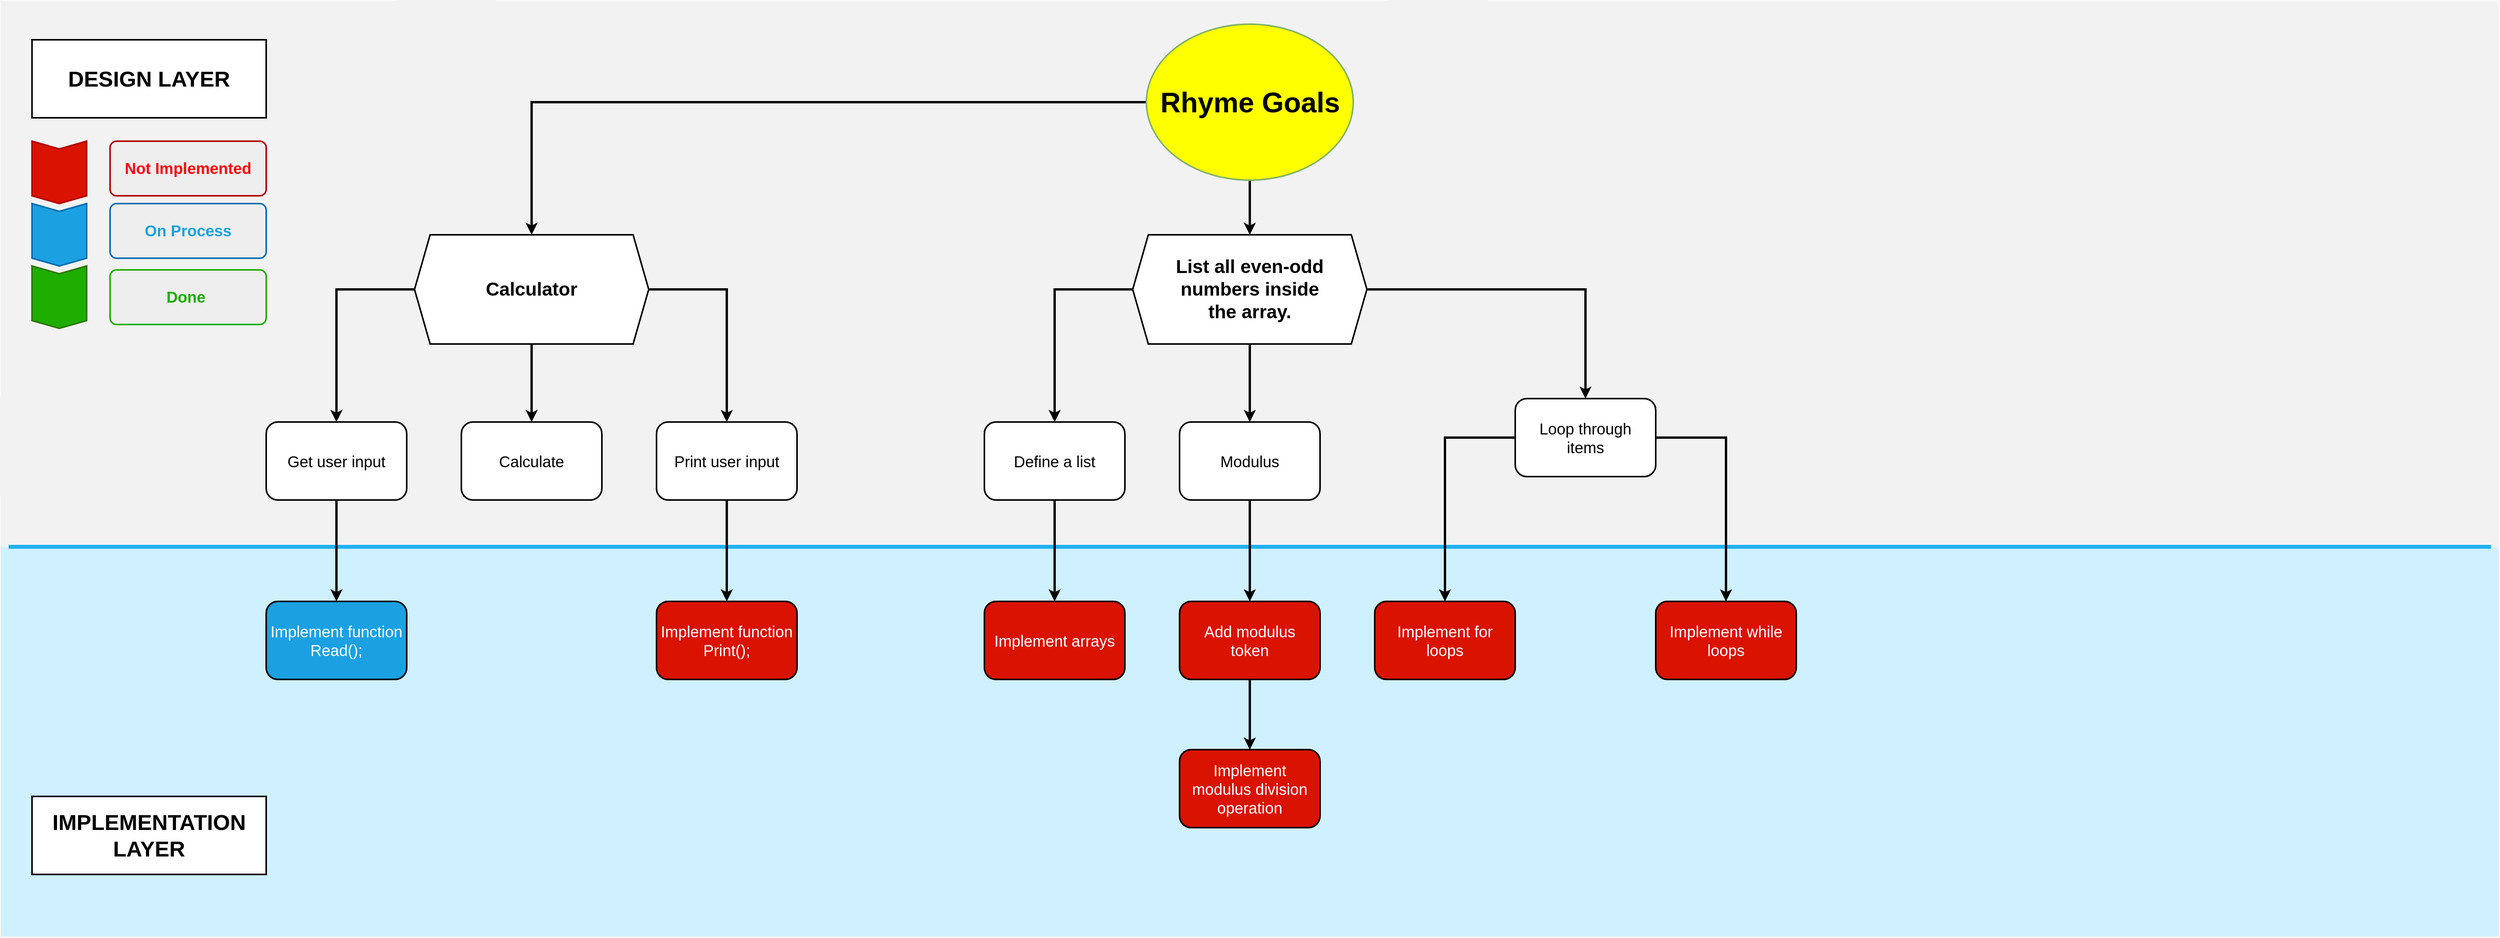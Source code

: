 <mxfile version="22.1.4" type="device">
  <diagram name="Page-1" id="fLryb7YwRjwr9mHQGC_q">
    <mxGraphModel dx="3585" dy="1980" grid="1" gridSize="10" guides="1" tooltips="1" connect="1" arrows="1" fold="1" page="1" pageScale="1" pageWidth="1600" pageHeight="1200" math="0" shadow="0">
      <root>
        <mxCell id="0" />
        <mxCell id="1" parent="0" />
        <mxCell id="2kQsTeD86SczvyppOfnW-90" value="" style="rounded=0;whiteSpace=wrap;html=1;movable=0;resizable=0;rotatable=0;deletable=0;editable=0;locked=1;connectable=0;fillColor=#f2f2f2;strokeColor=#F5F5F5;" vertex="1" parent="1">
          <mxGeometry width="3200" height="700" as="geometry" />
        </mxCell>
        <mxCell id="2kQsTeD86SczvyppOfnW-80" value="" style="rounded=0;whiteSpace=wrap;html=1;fillColor=#CFF0FF;strokeColor=#EFEFEF;movable=0;resizable=0;rotatable=0;deletable=0;editable=0;locked=1;connectable=0;" vertex="1" parent="1">
          <mxGeometry y="700" width="3200" height="500" as="geometry" />
        </mxCell>
        <mxCell id="2kQsTeD86SczvyppOfnW-162" value="" style="endArrow=none;html=1;rounded=0;labelBackgroundColor=default;strokeColor=#1FB1EF;strokeWidth=5;align=center;verticalAlign=middle;fontFamily=Helvetica;fontSize=12;fontColor=default;shape=connector;" edge="1" parent="1">
          <mxGeometry width="50" height="50" relative="1" as="geometry">
            <mxPoint x="10" y="700" as="sourcePoint" />
            <mxPoint x="3190" y="700" as="targetPoint" />
          </mxGeometry>
        </mxCell>
        <mxCell id="2kQsTeD86SczvyppOfnW-79" style="edgeStyle=orthogonalEdgeStyle;rounded=0;orthogonalLoop=1;jettySize=auto;html=1;strokeWidth=3;" edge="1" parent="1" source="2kQsTeD86SczvyppOfnW-67" target="2kQsTeD86SczvyppOfnW-78">
          <mxGeometry relative="1" as="geometry" />
        </mxCell>
        <mxCell id="2kQsTeD86SczvyppOfnW-67" value="&lt;font style=&quot;font-size: 20px;&quot;&gt;Get user input&lt;/font&gt;" style="rounded=1;whiteSpace=wrap;html=1;strokeWidth=2;" vertex="1" parent="1">
          <mxGeometry x="340" y="540" width="180" height="100" as="geometry" />
        </mxCell>
        <mxCell id="2kQsTeD86SczvyppOfnW-93" style="edgeStyle=orthogonalEdgeStyle;rounded=0;orthogonalLoop=1;jettySize=auto;html=1;entryX=0.5;entryY=0;entryDx=0;entryDy=0;strokeWidth=3;" edge="1" parent="1" source="2kQsTeD86SczvyppOfnW-69" target="2kQsTeD86SczvyppOfnW-70">
          <mxGeometry relative="1" as="geometry" />
        </mxCell>
        <mxCell id="2kQsTeD86SczvyppOfnW-115" style="edgeStyle=orthogonalEdgeStyle;rounded=0;orthogonalLoop=1;jettySize=auto;html=1;entryX=0.5;entryY=0;entryDx=0;entryDy=0;strokeWidth=3;" edge="1" parent="1" source="2kQsTeD86SczvyppOfnW-69" target="2kQsTeD86SczvyppOfnW-114">
          <mxGeometry relative="1" as="geometry" />
        </mxCell>
        <mxCell id="2kQsTeD86SczvyppOfnW-69" value="&lt;font style=&quot;font-size: 36px;&quot;&gt;&lt;b&gt;Rhyme Goals&lt;/b&gt;&lt;/font&gt;" style="ellipse;whiteSpace=wrap;html=1;strokeWidth=2;fillColor=#FFFF00;gradientColor=none;strokeColor=#82b366;" vertex="1" parent="1">
          <mxGeometry x="1467.5" y="30" width="265" height="200" as="geometry" />
        </mxCell>
        <mxCell id="2kQsTeD86SczvyppOfnW-76" style="edgeStyle=orthogonalEdgeStyle;rounded=0;orthogonalLoop=1;jettySize=auto;html=1;strokeWidth=3;" edge="1" parent="1" source="2kQsTeD86SczvyppOfnW-70" target="2kQsTeD86SczvyppOfnW-67">
          <mxGeometry relative="1" as="geometry" />
        </mxCell>
        <mxCell id="2kQsTeD86SczvyppOfnW-112" style="edgeStyle=orthogonalEdgeStyle;rounded=0;orthogonalLoop=1;jettySize=auto;html=1;entryX=0.5;entryY=0;entryDx=0;entryDy=0;strokeWidth=3;" edge="1" parent="1" source="2kQsTeD86SczvyppOfnW-70" target="2kQsTeD86SczvyppOfnW-83">
          <mxGeometry relative="1" as="geometry" />
        </mxCell>
        <mxCell id="2kQsTeD86SczvyppOfnW-113" style="edgeStyle=orthogonalEdgeStyle;rounded=0;orthogonalLoop=1;jettySize=auto;html=1;entryX=0.5;entryY=0;entryDx=0;entryDy=0;strokeWidth=3;" edge="1" parent="1" source="2kQsTeD86SczvyppOfnW-70" target="2kQsTeD86SczvyppOfnW-82">
          <mxGeometry relative="1" as="geometry" />
        </mxCell>
        <mxCell id="2kQsTeD86SczvyppOfnW-70" value="&lt;span style=&quot;font-size: 24px;&quot;&gt;&lt;b&gt;Calculator&lt;/b&gt;&lt;/span&gt;" style="shape=hexagon;perimeter=hexagonPerimeter2;whiteSpace=wrap;html=1;fixedSize=1;strokeWidth=2;" vertex="1" parent="1">
          <mxGeometry x="530" y="300" width="300" height="140" as="geometry" />
        </mxCell>
        <mxCell id="2kQsTeD86SczvyppOfnW-78" value="&lt;font style=&quot;font-size: 20px;&quot;&gt;Implement function&lt;br&gt;Read();&lt;br&gt;&lt;/font&gt;" style="rounded=1;whiteSpace=wrap;html=1;strokeWidth=2;fillColor=#1BA1E2;fontColor=#ffffff;strokeColor=#000000;" vertex="1" parent="1">
          <mxGeometry x="340" y="770" width="180" height="100" as="geometry" />
        </mxCell>
        <mxCell id="2kQsTeD86SczvyppOfnW-82" value="&lt;font style=&quot;font-size: 20px;&quot;&gt;Calculate&lt;/font&gt;" style="rounded=1;whiteSpace=wrap;html=1;strokeWidth=2;" vertex="1" parent="1">
          <mxGeometry x="590" y="540" width="180" height="100" as="geometry" />
        </mxCell>
        <mxCell id="2kQsTeD86SczvyppOfnW-89" style="edgeStyle=orthogonalEdgeStyle;rounded=0;orthogonalLoop=1;jettySize=auto;html=1;entryX=0.5;entryY=0;entryDx=0;entryDy=0;strokeWidth=3;" edge="1" parent="1" source="2kQsTeD86SczvyppOfnW-83" target="2kQsTeD86SczvyppOfnW-88">
          <mxGeometry relative="1" as="geometry" />
        </mxCell>
        <mxCell id="2kQsTeD86SczvyppOfnW-83" value="&lt;font style=&quot;font-size: 20px;&quot;&gt;Print user input&lt;/font&gt;" style="rounded=1;whiteSpace=wrap;html=1;strokeWidth=2;" vertex="1" parent="1">
          <mxGeometry x="840" y="540" width="180" height="100" as="geometry" />
        </mxCell>
        <mxCell id="2kQsTeD86SczvyppOfnW-88" value="&lt;font style=&quot;&quot;&gt;&lt;font style=&quot;font-size: 20px;&quot;&gt;Implement function Print();&lt;/font&gt;&lt;br&gt;&lt;/font&gt;" style="rounded=1;whiteSpace=wrap;html=1;strokeWidth=2;fillColor=#D91300;strokeColor=#000000;fontColor=#ffffff;" vertex="1" parent="1">
          <mxGeometry x="840" y="770" width="180" height="100" as="geometry" />
        </mxCell>
        <mxCell id="2kQsTeD86SczvyppOfnW-91" value="&lt;b&gt;&lt;font style=&quot;font-size: 28px;&quot;&gt;DESIGN LAYER&lt;/font&gt;&lt;/b&gt;" style="rounded=0;whiteSpace=wrap;html=1;strokeWidth=2;" vertex="1" parent="1">
          <mxGeometry x="40" y="50" width="300" height="100" as="geometry" />
        </mxCell>
        <mxCell id="2kQsTeD86SczvyppOfnW-92" value="&lt;font style=&quot;font-size: 28px;&quot;&gt;&lt;b style=&quot;&quot;&gt;IMPLEMENTATION&lt;br&gt;LAYER&lt;br&gt;&lt;/b&gt;&lt;/font&gt;" style="rounded=0;whiteSpace=wrap;html=1;strokeWidth=2;" vertex="1" parent="1">
          <mxGeometry x="40" y="1020" width="300" height="100" as="geometry" />
        </mxCell>
        <mxCell id="2kQsTeD86SczvyppOfnW-96" value="" style="shape=step;perimeter=stepPerimeter;whiteSpace=wrap;html=1;fixedSize=1;size=10;direction=south;fillColor=#D91300;strokeColor=#B20000;rounded=0;fontColor=#ffffff;strokeWidth=2;" vertex="1" parent="1">
          <mxGeometry x="40" y="180" width="70" height="80" as="geometry" />
        </mxCell>
        <mxCell id="2kQsTeD86SczvyppOfnW-97" value="" style="shape=step;perimeter=stepPerimeter;whiteSpace=wrap;html=1;fixedSize=1;size=10;direction=south;fillColor=#1BA1E2;strokeColor=#006EAF;rounded=0;fontColor=#ffffff;strokeWidth=2;" vertex="1" parent="1">
          <mxGeometry x="40" y="260" width="70" height="80" as="geometry" />
        </mxCell>
        <mxCell id="2kQsTeD86SczvyppOfnW-98" value="" style="shape=step;perimeter=stepPerimeter;whiteSpace=wrap;html=1;fixedSize=1;size=10;direction=south;fillColor=#1DAE00;strokeColor=#2D7600;rounded=0;fontColor=#ffffff;strokeWidth=2;" vertex="1" parent="1">
          <mxGeometry x="40" y="340" width="70" height="80" as="geometry" />
        </mxCell>
        <mxCell id="2kQsTeD86SczvyppOfnW-101" value="&lt;p style=&quot;line-height: 280%;&quot;&gt;&lt;b style=&quot;background-color: initial; font-size: 20px;&quot;&gt;&lt;font color=&quot;#fa0909&quot;&gt;Not Implemented&lt;/font&gt;&lt;/b&gt;&lt;br&gt;&lt;/p&gt;" style="rounded=1;strokeColor=#B20000;fillColor=#EEEEEE;align=center;arcSize=12;verticalAlign=top;whiteSpace=wrap;html=1;fontSize=12;strokeWidth=2;" vertex="1" parent="1">
          <mxGeometry x="140" y="180" width="200" height="70" as="geometry" />
        </mxCell>
        <mxCell id="2kQsTeD86SczvyppOfnW-145" style="edgeStyle=orthogonalEdgeStyle;rounded=0;orthogonalLoop=1;jettySize=auto;html=1;entryX=0.5;entryY=0;entryDx=0;entryDy=0;strokeWidth=3;" edge="1" parent="1" source="2kQsTeD86SczvyppOfnW-114" target="2kQsTeD86SczvyppOfnW-138">
          <mxGeometry relative="1" as="geometry" />
        </mxCell>
        <mxCell id="2kQsTeD86SczvyppOfnW-146" style="edgeStyle=orthogonalEdgeStyle;rounded=0;orthogonalLoop=1;jettySize=auto;html=1;entryX=0.5;entryY=0;entryDx=0;entryDy=0;strokeWidth=3;" edge="1" parent="1" source="2kQsTeD86SczvyppOfnW-114" target="2kQsTeD86SczvyppOfnW-139">
          <mxGeometry relative="1" as="geometry" />
        </mxCell>
        <mxCell id="2kQsTeD86SczvyppOfnW-147" style="edgeStyle=orthogonalEdgeStyle;rounded=0;orthogonalLoop=1;jettySize=auto;html=1;strokeWidth=3;" edge="1" parent="1" source="2kQsTeD86SczvyppOfnW-114" target="2kQsTeD86SczvyppOfnW-140">
          <mxGeometry relative="1" as="geometry" />
        </mxCell>
        <mxCell id="2kQsTeD86SczvyppOfnW-114" value="&lt;font style=&quot;font-size: 24px;&quot;&gt;&lt;b&gt;List all even-odd &lt;br&gt;numbers inside &lt;br&gt;the array.&lt;/b&gt;&lt;/font&gt;" style="shape=hexagon;perimeter=hexagonPerimeter2;whiteSpace=wrap;html=1;fixedSize=1;strokeWidth=2;" vertex="1" parent="1">
          <mxGeometry x="1450" y="300" width="300" height="140" as="geometry" />
        </mxCell>
        <mxCell id="2kQsTeD86SczvyppOfnW-117" value="&lt;p style=&quot;line-height: 280%;&quot;&gt;&lt;b style=&quot;background-color: initial; font-size: 20px;&quot;&gt;&lt;font color=&quot;#1ba1e2&quot;&gt;On Process&lt;/font&gt;&lt;/b&gt;&lt;br&gt;&lt;/p&gt;" style="rounded=1;strokeColor=#006EAF;fillColor=#EEEEEE;align=center;arcSize=12;verticalAlign=top;whiteSpace=wrap;html=1;fontSize=12;strokeWidth=2;" vertex="1" parent="1">
          <mxGeometry x="140" y="260" width="200" height="70" as="geometry" />
        </mxCell>
        <mxCell id="2kQsTeD86SczvyppOfnW-118" value="&lt;p style=&quot;line-height: 280%;&quot;&gt;&lt;font color=&quot;#1dae00&quot;&gt;&lt;span style=&quot;font-size: 20px;&quot;&gt;&lt;b&gt;Done&amp;nbsp;&lt;/b&gt;&lt;/span&gt;&lt;/font&gt;&lt;/p&gt;" style="rounded=1;strokeColor=#1DAE00;fillColor=#EEEEEE;align=center;arcSize=12;verticalAlign=top;whiteSpace=wrap;html=1;fontSize=12;strokeWidth=2;" vertex="1" parent="1">
          <mxGeometry x="140" y="345" width="200" height="70" as="geometry" />
        </mxCell>
        <mxCell id="2kQsTeD86SczvyppOfnW-143" style="edgeStyle=orthogonalEdgeStyle;rounded=0;orthogonalLoop=1;jettySize=auto;html=1;entryX=0.5;entryY=0;entryDx=0;entryDy=0;strokeWidth=3;" edge="1" parent="1" source="2kQsTeD86SczvyppOfnW-138" target="2kQsTeD86SczvyppOfnW-142">
          <mxGeometry relative="1" as="geometry" />
        </mxCell>
        <mxCell id="2kQsTeD86SczvyppOfnW-138" value="&lt;font style=&quot;font-size: 20px;&quot;&gt;Define a list&lt;br&gt;&lt;/font&gt;" style="rounded=1;whiteSpace=wrap;html=1;strokeWidth=2;" vertex="1" parent="1">
          <mxGeometry x="1260" y="540" width="180" height="100" as="geometry" />
        </mxCell>
        <mxCell id="2kQsTeD86SczvyppOfnW-144" style="edgeStyle=orthogonalEdgeStyle;rounded=0;orthogonalLoop=1;jettySize=auto;html=1;entryX=0.5;entryY=0;entryDx=0;entryDy=0;strokeWidth=3;" edge="1" parent="1" source="2kQsTeD86SczvyppOfnW-139" target="2kQsTeD86SczvyppOfnW-141">
          <mxGeometry relative="1" as="geometry" />
        </mxCell>
        <mxCell id="2kQsTeD86SczvyppOfnW-139" value="&lt;font style=&quot;font-size: 20px;&quot;&gt;Modulus&lt;/font&gt;" style="rounded=1;whiteSpace=wrap;html=1;strokeWidth=2;" vertex="1" parent="1">
          <mxGeometry x="1510" y="540" width="180" height="100" as="geometry" />
        </mxCell>
        <mxCell id="2kQsTeD86SczvyppOfnW-155" style="edgeStyle=orthogonalEdgeStyle;rounded=0;orthogonalLoop=1;jettySize=auto;html=1;entryX=0.5;entryY=0;entryDx=0;entryDy=0;strokeColor=#000000;strokeWidth=3;" edge="1" parent="1" source="2kQsTeD86SczvyppOfnW-140" target="2kQsTeD86SczvyppOfnW-148">
          <mxGeometry relative="1" as="geometry">
            <Array as="points">
              <mxPoint x="1850" y="560" />
            </Array>
          </mxGeometry>
        </mxCell>
        <mxCell id="2kQsTeD86SczvyppOfnW-160" style="edgeStyle=orthogonalEdgeStyle;shape=connector;rounded=0;orthogonalLoop=1;jettySize=auto;html=1;entryX=0.5;entryY=0;entryDx=0;entryDy=0;labelBackgroundColor=default;strokeColor=#000000;strokeWidth=3;align=center;verticalAlign=middle;fontFamily=Helvetica;fontSize=11;fontColor=default;endArrow=classic;" edge="1" parent="1" source="2kQsTeD86SczvyppOfnW-140" target="2kQsTeD86SczvyppOfnW-157">
          <mxGeometry relative="1" as="geometry">
            <Array as="points">
              <mxPoint x="2210" y="560" />
            </Array>
          </mxGeometry>
        </mxCell>
        <mxCell id="2kQsTeD86SczvyppOfnW-140" value="&lt;span style=&quot;font-size: 20px;&quot;&gt;Loop through &lt;br&gt;items&lt;/span&gt;" style="rounded=1;whiteSpace=wrap;html=1;strokeWidth=2;" vertex="1" parent="1">
          <mxGeometry x="1940" y="510" width="180" height="100" as="geometry" />
        </mxCell>
        <mxCell id="2kQsTeD86SczvyppOfnW-150" style="edgeStyle=orthogonalEdgeStyle;rounded=0;orthogonalLoop=1;jettySize=auto;html=1;entryX=0.5;entryY=0;entryDx=0;entryDy=0;strokeWidth=3;" edge="1" parent="1" source="2kQsTeD86SczvyppOfnW-141" target="2kQsTeD86SczvyppOfnW-149">
          <mxGeometry relative="1" as="geometry" />
        </mxCell>
        <mxCell id="2kQsTeD86SczvyppOfnW-141" value="&lt;font style=&quot;&quot;&gt;&lt;font style=&quot;font-size: 20px;&quot;&gt;Add modulus &lt;br&gt;token&lt;/font&gt;&lt;br&gt;&lt;/font&gt;" style="rounded=1;whiteSpace=wrap;html=1;strokeWidth=2;fillColor=#D91300;strokeColor=#000000;fontColor=#ffffff;" vertex="1" parent="1">
          <mxGeometry x="1510" y="770" width="180" height="100" as="geometry" />
        </mxCell>
        <mxCell id="2kQsTeD86SczvyppOfnW-142" value="&lt;font style=&quot;&quot;&gt;&lt;font style=&quot;font-size: 20px;&quot;&gt;Implement arrays&lt;/font&gt;&lt;br&gt;&lt;/font&gt;" style="rounded=1;whiteSpace=wrap;html=1;strokeWidth=2;fillColor=#D91300;strokeColor=#000000;fontColor=#ffffff;" vertex="1" parent="1">
          <mxGeometry x="1260" y="770" width="180" height="100" as="geometry" />
        </mxCell>
        <mxCell id="2kQsTeD86SczvyppOfnW-148" value="&lt;font style=&quot;&quot;&gt;&lt;font style=&quot;font-size: 20px;&quot;&gt;Implement for &lt;br&gt;loops&lt;/font&gt;&lt;br&gt;&lt;/font&gt;" style="rounded=1;whiteSpace=wrap;html=1;strokeWidth=2;fillColor=#D91300;strokeColor=#000000;fontColor=#ffffff;" vertex="1" parent="1">
          <mxGeometry x="1760" y="770" width="180" height="100" as="geometry" />
        </mxCell>
        <mxCell id="2kQsTeD86SczvyppOfnW-149" value="&lt;font style=&quot;&quot;&gt;&lt;span style=&quot;font-size: 20px;&quot;&gt;Implement &lt;br&gt;modulus division operation&lt;/span&gt;&lt;br&gt;&lt;/font&gt;" style="rounded=1;whiteSpace=wrap;html=1;strokeWidth=2;fillColor=#D91300;strokeColor=#000000;fontColor=#ffffff;" vertex="1" parent="1">
          <mxGeometry x="1510" y="960" width="180" height="100" as="geometry" />
        </mxCell>
        <mxCell id="2kQsTeD86SczvyppOfnW-157" value="&lt;font style=&quot;&quot;&gt;&lt;font style=&quot;font-size: 20px;&quot;&gt;Implement while loops&lt;/font&gt;&lt;br&gt;&lt;/font&gt;" style="rounded=1;whiteSpace=wrap;html=1;strokeWidth=2;fillColor=#D91300;strokeColor=#000000;fontColor=#ffffff;" vertex="1" parent="1">
          <mxGeometry x="2120" y="770" width="180" height="100" as="geometry" />
        </mxCell>
      </root>
    </mxGraphModel>
  </diagram>
</mxfile>
